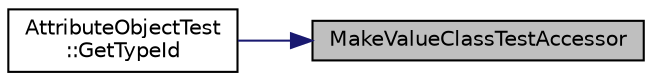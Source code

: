 digraph "MakeValueClassTestAccessor"
{
 // LATEX_PDF_SIZE
  edge [fontname="Helvetica",fontsize="10",labelfontname="Helvetica",labelfontsize="10"];
  node [fontname="Helvetica",fontsize="10",shape=record];
  rankdir="RL";
  Node1 [label="MakeValueClassTestAccessor",height=0.2,width=0.4,color="black", fillcolor="grey75", style="filled", fontcolor="black",tooltip=" "];
  Node1 -> Node2 [dir="back",color="midnightblue",fontsize="10",style="solid",fontname="Helvetica"];
  Node2 [label="AttributeObjectTest\l::GetTypeId",height=0.2,width=0.4,color="black", fillcolor="white", style="filled",URL="$class_attribute_object_test.html#a1a3064dae19725ebd81d6da0a74e7021",tooltip=" "];
}
